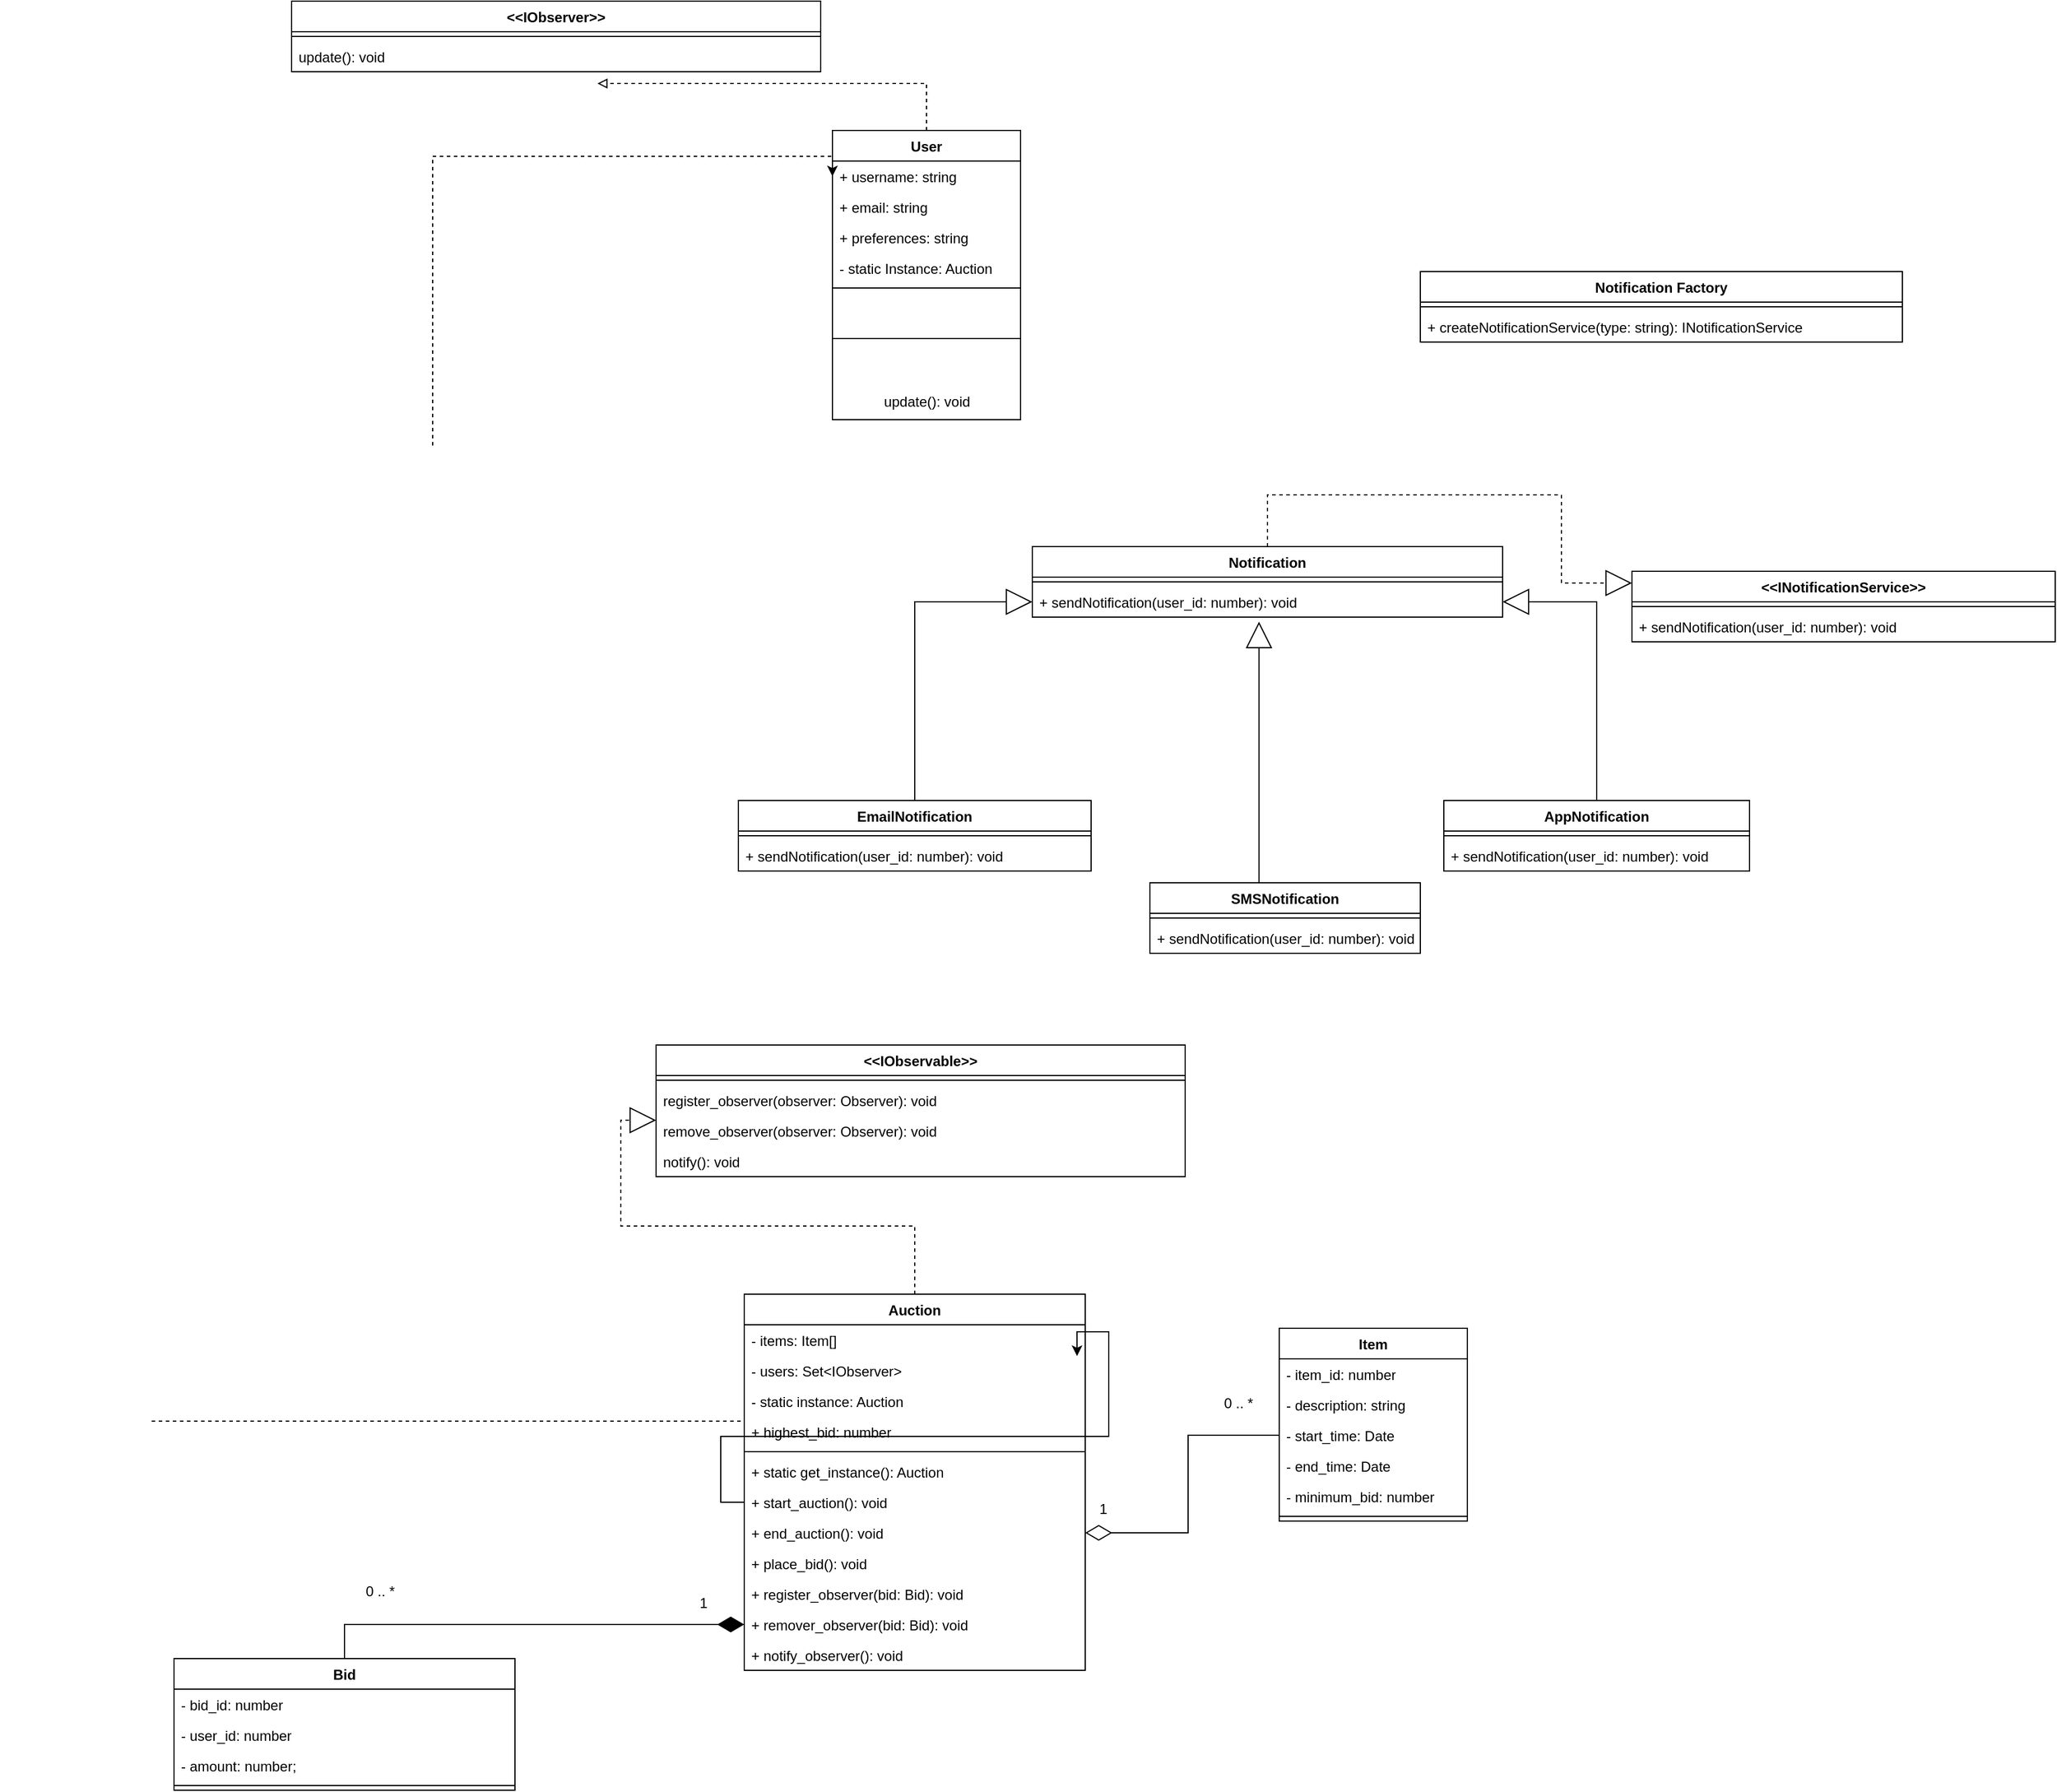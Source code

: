 <mxfile version="23.1.2" type="github">
  <diagram name="Page-1" id="gt_q2PfzXIjMTqQIPUcv">
    <mxGraphModel dx="5530" dy="1560" grid="1" gridSize="10" guides="1" tooltips="1" connect="1" arrows="1" fold="1" page="1" pageScale="1" pageWidth="827" pageHeight="1169" math="0" shadow="0">
      <root>
        <mxCell id="0" />
        <mxCell id="1" parent="0" />
        <mxCell id="C1xUU4MOiu5PvchTmcS9-1" value="User" style="swimlane;fontStyle=1;align=center;verticalAlign=top;childLayout=stackLayout;horizontal=1;startSize=26;horizontalStack=0;resizeParent=1;resizeParentMax=0;resizeLast=0;collapsible=1;marginBottom=0;whiteSpace=wrap;html=1;" parent="1" vertex="1">
          <mxGeometry x="190" y="150" width="160" height="246" as="geometry" />
        </mxCell>
        <mxCell id="C1xUU4MOiu5PvchTmcS9-2" value="+ username: string" style="text;strokeColor=none;fillColor=none;align=left;verticalAlign=top;spacingLeft=4;spacingRight=4;overflow=hidden;rotatable=0;points=[[0,0.5],[1,0.5]];portConstraint=eastwest;whiteSpace=wrap;html=1;" parent="C1xUU4MOiu5PvchTmcS9-1" vertex="1">
          <mxGeometry y="26" width="160" height="26" as="geometry" />
        </mxCell>
        <mxCell id="C1xUU4MOiu5PvchTmcS9-5" value="+ email: string" style="text;strokeColor=none;fillColor=none;align=left;verticalAlign=top;spacingLeft=4;spacingRight=4;overflow=hidden;rotatable=0;points=[[0,0.5],[1,0.5]];portConstraint=eastwest;whiteSpace=wrap;html=1;" parent="C1xUU4MOiu5PvchTmcS9-1" vertex="1">
          <mxGeometry y="52" width="160" height="26" as="geometry" />
        </mxCell>
        <mxCell id="C1xUU4MOiu5PvchTmcS9-6" value="+ preferences: string" style="text;strokeColor=none;fillColor=none;align=left;verticalAlign=top;spacingLeft=4;spacingRight=4;overflow=hidden;rotatable=0;points=[[0,0.5],[1,0.5]];portConstraint=eastwest;whiteSpace=wrap;html=1;" parent="C1xUU4MOiu5PvchTmcS9-1" vertex="1">
          <mxGeometry y="78" width="160" height="26" as="geometry" />
        </mxCell>
        <mxCell id="ss-sfOsqHx9acTiWQtt6-10" value="- static Instance: Auction" style="text;strokeColor=none;fillColor=none;align=left;verticalAlign=top;spacingLeft=4;spacingRight=4;overflow=hidden;rotatable=0;points=[[0,0.5],[1,0.5]];portConstraint=eastwest;whiteSpace=wrap;html=1;" vertex="1" parent="C1xUU4MOiu5PvchTmcS9-1">
          <mxGeometry y="104" width="160" height="26" as="geometry" />
        </mxCell>
        <mxCell id="C1xUU4MOiu5PvchTmcS9-3" value="" style="line;strokeWidth=1;fillColor=none;align=left;verticalAlign=middle;spacingTop=-1;spacingLeft=3;spacingRight=3;rotatable=0;labelPosition=right;points=[];portConstraint=eastwest;strokeColor=inherit;" parent="C1xUU4MOiu5PvchTmcS9-1" vertex="1">
          <mxGeometry y="130" width="160" height="8" as="geometry" />
        </mxCell>
        <mxCell id="ss-sfOsqHx9acTiWQtt6-8" style="line;strokeWidth=1;fillColor=none;align=left;verticalAlign=middle;spacingTop=-1;spacingLeft=3;spacingRight=3;rotatable=0;labelPosition=right;points=[];portConstraint=eastwest;strokeColor=inherit;" vertex="1" parent="C1xUU4MOiu5PvchTmcS9-1">
          <mxGeometry y="138" width="160" height="78" as="geometry" />
        </mxCell>
        <mxCell id="ss-sfOsqHx9acTiWQtt6-9" value="update(): void" style="text;html=1;align=center;verticalAlign=middle;resizable=0;points=[];autosize=1;strokeColor=none;fillColor=none;" vertex="1" parent="C1xUU4MOiu5PvchTmcS9-1">
          <mxGeometry y="216" width="160" height="30" as="geometry" />
        </mxCell>
        <mxCell id="C1xUU4MOiu5PvchTmcS9-13" value="Item" style="swimlane;fontStyle=1;align=center;verticalAlign=top;childLayout=stackLayout;horizontal=1;startSize=26;horizontalStack=0;resizeParent=1;resizeParentMax=0;resizeLast=0;collapsible=1;marginBottom=0;whiteSpace=wrap;html=1;" parent="1" vertex="1">
          <mxGeometry x="570" y="1169" width="160" height="164" as="geometry" />
        </mxCell>
        <mxCell id="C1xUU4MOiu5PvchTmcS9-14" value="- item_id: number" style="text;strokeColor=none;fillColor=none;align=left;verticalAlign=top;spacingLeft=4;spacingRight=4;overflow=hidden;rotatable=0;points=[[0,0.5],[1,0.5]];portConstraint=eastwest;whiteSpace=wrap;html=1;" parent="C1xUU4MOiu5PvchTmcS9-13" vertex="1">
          <mxGeometry y="26" width="160" height="26" as="geometry" />
        </mxCell>
        <mxCell id="C1xUU4MOiu5PvchTmcS9-17" value="- description: string" style="text;strokeColor=none;fillColor=none;align=left;verticalAlign=top;spacingLeft=4;spacingRight=4;overflow=hidden;rotatable=0;points=[[0,0.5],[1,0.5]];portConstraint=eastwest;whiteSpace=wrap;html=1;" parent="C1xUU4MOiu5PvchTmcS9-13" vertex="1">
          <mxGeometry y="52" width="160" height="26" as="geometry" />
        </mxCell>
        <mxCell id="C1xUU4MOiu5PvchTmcS9-18" value="- start_time: Date" style="text;strokeColor=none;fillColor=none;align=left;verticalAlign=top;spacingLeft=4;spacingRight=4;overflow=hidden;rotatable=0;points=[[0,0.5],[1,0.5]];portConstraint=eastwest;whiteSpace=wrap;html=1;" parent="C1xUU4MOiu5PvchTmcS9-13" vertex="1">
          <mxGeometry y="78" width="160" height="26" as="geometry" />
        </mxCell>
        <mxCell id="C1xUU4MOiu5PvchTmcS9-19" value="- end_time: Date" style="text;strokeColor=none;fillColor=none;align=left;verticalAlign=top;spacingLeft=4;spacingRight=4;overflow=hidden;rotatable=0;points=[[0,0.5],[1,0.5]];portConstraint=eastwest;whiteSpace=wrap;html=1;" parent="C1xUU4MOiu5PvchTmcS9-13" vertex="1">
          <mxGeometry y="104" width="160" height="26" as="geometry" />
        </mxCell>
        <mxCell id="C1xUU4MOiu5PvchTmcS9-20" value="- minimum_bid: number" style="text;strokeColor=none;fillColor=none;align=left;verticalAlign=top;spacingLeft=4;spacingRight=4;overflow=hidden;rotatable=0;points=[[0,0.5],[1,0.5]];portConstraint=eastwest;whiteSpace=wrap;html=1;" parent="C1xUU4MOiu5PvchTmcS9-13" vertex="1">
          <mxGeometry y="130" width="160" height="26" as="geometry" />
        </mxCell>
        <mxCell id="C1xUU4MOiu5PvchTmcS9-15" value="" style="line;strokeWidth=1;fillColor=none;align=left;verticalAlign=middle;spacingTop=-1;spacingLeft=3;spacingRight=3;rotatable=0;labelPosition=right;points=[];portConstraint=eastwest;strokeColor=inherit;" parent="C1xUU4MOiu5PvchTmcS9-13" vertex="1">
          <mxGeometry y="156" width="160" height="8" as="geometry" />
        </mxCell>
        <mxCell id="C1xUU4MOiu5PvchTmcS9-21" value="Notification Factory" style="swimlane;fontStyle=1;align=center;verticalAlign=top;childLayout=stackLayout;horizontal=1;startSize=26;horizontalStack=0;resizeParent=1;resizeParentMax=0;resizeLast=0;collapsible=1;marginBottom=0;whiteSpace=wrap;html=1;" parent="1" vertex="1">
          <mxGeometry x="690" y="270" width="410" height="60" as="geometry" />
        </mxCell>
        <mxCell id="C1xUU4MOiu5PvchTmcS9-23" value="" style="line;strokeWidth=1;fillColor=none;align=left;verticalAlign=middle;spacingTop=-1;spacingLeft=3;spacingRight=3;rotatable=0;labelPosition=right;points=[];portConstraint=eastwest;strokeColor=inherit;" parent="C1xUU4MOiu5PvchTmcS9-21" vertex="1">
          <mxGeometry y="26" width="410" height="8" as="geometry" />
        </mxCell>
        <mxCell id="C1xUU4MOiu5PvchTmcS9-24" value="+ createNotificationService(type: string): INotificationService" style="text;strokeColor=none;fillColor=none;align=left;verticalAlign=top;spacingLeft=4;spacingRight=4;overflow=hidden;rotatable=0;points=[[0,0.5],[1,0.5]];portConstraint=eastwest;whiteSpace=wrap;html=1;" parent="C1xUU4MOiu5PvchTmcS9-21" vertex="1">
          <mxGeometry y="34" width="410" height="26" as="geometry" />
        </mxCell>
        <mxCell id="C1xUU4MOiu5PvchTmcS9-30" value="&amp;lt;&amp;lt;INotificationService&amp;gt;&amp;gt;" style="swimlane;fontStyle=1;align=center;verticalAlign=top;childLayout=stackLayout;horizontal=1;startSize=26;horizontalStack=0;resizeParent=1;resizeParentMax=0;resizeLast=0;collapsible=1;marginBottom=0;whiteSpace=wrap;html=1;" parent="1" vertex="1">
          <mxGeometry x="870" y="525" width="360" height="60" as="geometry" />
        </mxCell>
        <mxCell id="C1xUU4MOiu5PvchTmcS9-32" value="" style="line;strokeWidth=1;fillColor=none;align=left;verticalAlign=middle;spacingTop=-1;spacingLeft=3;spacingRight=3;rotatable=0;labelPosition=right;points=[];portConstraint=eastwest;strokeColor=inherit;" parent="C1xUU4MOiu5PvchTmcS9-30" vertex="1">
          <mxGeometry y="26" width="360" height="8" as="geometry" />
        </mxCell>
        <mxCell id="C1xUU4MOiu5PvchTmcS9-33" value="+ sendNotification(user_id: number): void" style="text;strokeColor=none;fillColor=none;align=left;verticalAlign=top;spacingLeft=4;spacingRight=4;overflow=hidden;rotatable=0;points=[[0,0.5],[1,0.5]];portConstraint=eastwest;whiteSpace=wrap;html=1;" parent="C1xUU4MOiu5PvchTmcS9-30" vertex="1">
          <mxGeometry y="34" width="360" height="26" as="geometry" />
        </mxCell>
        <mxCell id="C1xUU4MOiu5PvchTmcS9-53" style="edgeStyle=orthogonalEdgeStyle;rounded=0;orthogonalLoop=1;jettySize=auto;html=1;endArrow=block;endFill=0;endSize=20;" parent="1" source="C1xUU4MOiu5PvchTmcS9-34" target="C1xUU4MOiu5PvchTmcS9-50" edge="1">
          <mxGeometry relative="1" as="geometry" />
        </mxCell>
        <mxCell id="C1xUU4MOiu5PvchTmcS9-34" value="EmailNotification" style="swimlane;fontStyle=1;align=center;verticalAlign=top;childLayout=stackLayout;horizontal=1;startSize=26;horizontalStack=0;resizeParent=1;resizeParentMax=0;resizeLast=0;collapsible=1;marginBottom=0;whiteSpace=wrap;html=1;" parent="1" vertex="1">
          <mxGeometry x="110" y="720" width="300" height="60" as="geometry" />
        </mxCell>
        <mxCell id="C1xUU4MOiu5PvchTmcS9-36" value="" style="line;strokeWidth=1;fillColor=none;align=left;verticalAlign=middle;spacingTop=-1;spacingLeft=3;spacingRight=3;rotatable=0;labelPosition=right;points=[];portConstraint=eastwest;strokeColor=inherit;" parent="C1xUU4MOiu5PvchTmcS9-34" vertex="1">
          <mxGeometry y="26" width="300" height="8" as="geometry" />
        </mxCell>
        <mxCell id="C1xUU4MOiu5PvchTmcS9-37" value="+ sendNotification(user_id: number): void" style="text;strokeColor=none;fillColor=none;align=left;verticalAlign=top;spacingLeft=4;spacingRight=4;overflow=hidden;rotatable=0;points=[[0,0.5],[1,0.5]];portConstraint=eastwest;whiteSpace=wrap;html=1;" parent="C1xUU4MOiu5PvchTmcS9-34" vertex="1">
          <mxGeometry y="34" width="300" height="26" as="geometry" />
        </mxCell>
        <mxCell id="C1xUU4MOiu5PvchTmcS9-38" value="SMSNotification" style="swimlane;fontStyle=1;align=center;verticalAlign=top;childLayout=stackLayout;horizontal=1;startSize=26;horizontalStack=0;resizeParent=1;resizeParentMax=0;resizeLast=0;collapsible=1;marginBottom=0;whiteSpace=wrap;html=1;" parent="1" vertex="1">
          <mxGeometry x="460" y="790" width="230" height="60" as="geometry" />
        </mxCell>
        <mxCell id="C1xUU4MOiu5PvchTmcS9-40" value="" style="line;strokeWidth=1;fillColor=none;align=left;verticalAlign=middle;spacingTop=-1;spacingLeft=3;spacingRight=3;rotatable=0;labelPosition=right;points=[];portConstraint=eastwest;strokeColor=inherit;" parent="C1xUU4MOiu5PvchTmcS9-38" vertex="1">
          <mxGeometry y="26" width="230" height="8" as="geometry" />
        </mxCell>
        <mxCell id="C1xUU4MOiu5PvchTmcS9-41" value="+ sendNotification(user_id: number): void" style="text;strokeColor=none;fillColor=none;align=left;verticalAlign=top;spacingLeft=4;spacingRight=4;overflow=hidden;rotatable=0;points=[[0,0.5],[1,0.5]];portConstraint=eastwest;whiteSpace=wrap;html=1;" parent="C1xUU4MOiu5PvchTmcS9-38" vertex="1">
          <mxGeometry y="34" width="230" height="26" as="geometry" />
        </mxCell>
        <mxCell id="C1xUU4MOiu5PvchTmcS9-55" style="edgeStyle=orthogonalEdgeStyle;rounded=0;orthogonalLoop=1;jettySize=auto;html=1;endSize=20;endArrow=block;endFill=0;" parent="1" source="C1xUU4MOiu5PvchTmcS9-42" target="C1xUU4MOiu5PvchTmcS9-50" edge="1">
          <mxGeometry relative="1" as="geometry" />
        </mxCell>
        <mxCell id="C1xUU4MOiu5PvchTmcS9-42" value="AppNotification" style="swimlane;fontStyle=1;align=center;verticalAlign=top;childLayout=stackLayout;horizontal=1;startSize=26;horizontalStack=0;resizeParent=1;resizeParentMax=0;resizeLast=0;collapsible=1;marginBottom=0;whiteSpace=wrap;html=1;" parent="1" vertex="1">
          <mxGeometry x="710" y="720" width="260" height="60" as="geometry" />
        </mxCell>
        <mxCell id="C1xUU4MOiu5PvchTmcS9-44" value="" style="line;strokeWidth=1;fillColor=none;align=left;verticalAlign=middle;spacingTop=-1;spacingLeft=3;spacingRight=3;rotatable=0;labelPosition=right;points=[];portConstraint=eastwest;strokeColor=inherit;" parent="C1xUU4MOiu5PvchTmcS9-42" vertex="1">
          <mxGeometry y="26" width="260" height="8" as="geometry" />
        </mxCell>
        <mxCell id="C1xUU4MOiu5PvchTmcS9-45" value="+ sendNotification(user_id: number): void" style="text;strokeColor=none;fillColor=none;align=left;verticalAlign=top;spacingLeft=4;spacingRight=4;overflow=hidden;rotatable=0;points=[[0,0.5],[1,0.5]];portConstraint=eastwest;whiteSpace=wrap;html=1;" parent="C1xUU4MOiu5PvchTmcS9-42" vertex="1">
          <mxGeometry y="34" width="260" height="26" as="geometry" />
        </mxCell>
        <mxCell id="C1xUU4MOiu5PvchTmcS9-52" style="edgeStyle=orthogonalEdgeStyle;rounded=0;orthogonalLoop=1;jettySize=auto;html=1;entryX=0;entryY=0.5;entryDx=0;entryDy=0;dashed=1;endArrow=block;endFill=0;endSize=20;exitX=0.5;exitY=0;exitDx=0;exitDy=0;" parent="1" source="C1xUU4MOiu5PvchTmcS9-47" edge="1">
          <mxGeometry relative="1" as="geometry">
            <mxPoint x="560" y="484" as="sourcePoint" />
            <mxPoint x="870" y="535" as="targetPoint" />
            <Array as="points">
              <mxPoint x="560" y="460" />
              <mxPoint x="810" y="460" />
              <mxPoint x="810" y="535" />
            </Array>
          </mxGeometry>
        </mxCell>
        <mxCell id="C1xUU4MOiu5PvchTmcS9-47" value="Notification" style="swimlane;fontStyle=1;align=center;verticalAlign=top;childLayout=stackLayout;horizontal=1;startSize=26;horizontalStack=0;resizeParent=1;resizeParentMax=0;resizeLast=0;collapsible=1;marginBottom=0;whiteSpace=wrap;html=1;" parent="1" vertex="1">
          <mxGeometry x="360" y="504" width="400" height="60" as="geometry" />
        </mxCell>
        <mxCell id="C1xUU4MOiu5PvchTmcS9-49" value="" style="line;strokeWidth=1;fillColor=none;align=left;verticalAlign=middle;spacingTop=-1;spacingLeft=3;spacingRight=3;rotatable=0;labelPosition=right;points=[];portConstraint=eastwest;strokeColor=inherit;" parent="C1xUU4MOiu5PvchTmcS9-47" vertex="1">
          <mxGeometry y="26" width="400" height="8" as="geometry" />
        </mxCell>
        <mxCell id="C1xUU4MOiu5PvchTmcS9-50" value="+ sendNotification(user_id: number): void" style="text;strokeColor=none;fillColor=none;align=left;verticalAlign=top;spacingLeft=4;spacingRight=4;overflow=hidden;rotatable=0;points=[[0,0.5],[1,0.5]];portConstraint=eastwest;whiteSpace=wrap;html=1;" parent="C1xUU4MOiu5PvchTmcS9-47" vertex="1">
          <mxGeometry y="34" width="400" height="26" as="geometry" />
        </mxCell>
        <mxCell id="C1xUU4MOiu5PvchTmcS9-54" style="edgeStyle=orthogonalEdgeStyle;rounded=0;orthogonalLoop=1;jettySize=auto;html=1;entryX=0.482;entryY=1.149;entryDx=0;entryDy=0;entryPerimeter=0;endArrow=block;endFill=0;endSize=20;" parent="1" source="C1xUU4MOiu5PvchTmcS9-38" target="C1xUU4MOiu5PvchTmcS9-50" edge="1">
          <mxGeometry relative="1" as="geometry">
            <Array as="points">
              <mxPoint x="568" y="800" />
              <mxPoint x="568" y="800" />
            </Array>
          </mxGeometry>
        </mxCell>
        <mxCell id="C1xUU4MOiu5PvchTmcS9-56" value="Auction" style="swimlane;fontStyle=1;align=center;verticalAlign=top;childLayout=stackLayout;horizontal=1;startSize=26;horizontalStack=0;resizeParent=1;resizeParentMax=0;resizeLast=0;collapsible=1;marginBottom=0;whiteSpace=wrap;html=1;" parent="1" vertex="1">
          <mxGeometry x="115" y="1140" width="290" height="320" as="geometry" />
        </mxCell>
        <mxCell id="C1xUU4MOiu5PvchTmcS9-57" value="- items: Item[]" style="text;strokeColor=none;fillColor=none;align=left;verticalAlign=top;spacingLeft=4;spacingRight=4;overflow=hidden;rotatable=0;points=[[0,0.5],[1,0.5]];portConstraint=eastwest;whiteSpace=wrap;html=1;" parent="C1xUU4MOiu5PvchTmcS9-56" vertex="1">
          <mxGeometry y="26" width="290" height="26" as="geometry" />
        </mxCell>
        <mxCell id="C1xUU4MOiu5PvchTmcS9-60" value="- users: Set&amp;lt;IObserver&amp;gt;" style="text;strokeColor=none;fillColor=none;align=left;verticalAlign=top;spacingLeft=4;spacingRight=4;overflow=hidden;rotatable=0;points=[[0,0.5],[1,0.5]];portConstraint=eastwest;whiteSpace=wrap;html=1;" parent="C1xUU4MOiu5PvchTmcS9-56" vertex="1">
          <mxGeometry y="52" width="290" height="26" as="geometry" />
        </mxCell>
        <mxCell id="ss-sfOsqHx9acTiWQtt6-2" value="- static instance: Auction" style="text;strokeColor=none;fillColor=none;align=left;verticalAlign=top;spacingLeft=4;spacingRight=4;overflow=hidden;rotatable=0;points=[[0,0.5],[1,0.5]];portConstraint=eastwest;whiteSpace=wrap;html=1;" vertex="1" parent="C1xUU4MOiu5PvchTmcS9-56">
          <mxGeometry y="78" width="290" height="26" as="geometry" />
        </mxCell>
        <mxCell id="ss-sfOsqHx9acTiWQtt6-1" value="+ highest_bid: number" style="text;strokeColor=none;fillColor=none;align=left;verticalAlign=top;spacingLeft=4;spacingRight=4;overflow=hidden;rotatable=0;points=[[0,0.5],[1,0.5]];portConstraint=eastwest;whiteSpace=wrap;html=1;" vertex="1" parent="C1xUU4MOiu5PvchTmcS9-56">
          <mxGeometry y="104" width="290" height="26" as="geometry" />
        </mxCell>
        <mxCell id="C1xUU4MOiu5PvchTmcS9-58" value="" style="line;strokeWidth=1;fillColor=none;align=left;verticalAlign=middle;spacingTop=-1;spacingLeft=3;spacingRight=3;rotatable=0;labelPosition=right;points=[];portConstraint=eastwest;strokeColor=inherit;" parent="C1xUU4MOiu5PvchTmcS9-56" vertex="1">
          <mxGeometry y="130" width="290" height="8" as="geometry" />
        </mxCell>
        <mxCell id="ss-sfOsqHx9acTiWQtt6-4" value="+ static get_instance(): Auction" style="text;strokeColor=none;fillColor=none;align=left;verticalAlign=top;spacingLeft=4;spacingRight=4;overflow=hidden;rotatable=0;points=[[0,0.5],[1,0.5]];portConstraint=eastwest;whiteSpace=wrap;html=1;" vertex="1" parent="C1xUU4MOiu5PvchTmcS9-56">
          <mxGeometry y="138" width="290" height="26" as="geometry" />
        </mxCell>
        <mxCell id="C1xUU4MOiu5PvchTmcS9-59" value="+ start_auction(): void" style="text;strokeColor=none;fillColor=none;align=left;verticalAlign=top;spacingLeft=4;spacingRight=4;overflow=hidden;rotatable=0;points=[[0,0.5],[1,0.5]];portConstraint=eastwest;whiteSpace=wrap;html=1;" parent="C1xUU4MOiu5PvchTmcS9-56" vertex="1">
          <mxGeometry y="164" width="290" height="26" as="geometry" />
        </mxCell>
        <mxCell id="C1xUU4MOiu5PvchTmcS9-61" value="+ end_auction(): void" style="text;strokeColor=none;fillColor=none;align=left;verticalAlign=top;spacingLeft=4;spacingRight=4;overflow=hidden;rotatable=0;points=[[0,0.5],[1,0.5]];portConstraint=eastwest;whiteSpace=wrap;html=1;" parent="C1xUU4MOiu5PvchTmcS9-56" vertex="1">
          <mxGeometry y="190" width="290" height="26" as="geometry" />
        </mxCell>
        <mxCell id="ss-sfOsqHx9acTiWQtt6-5" value="+ place_bid(): void" style="text;strokeColor=none;fillColor=none;align=left;verticalAlign=top;spacingLeft=4;spacingRight=4;overflow=hidden;rotatable=0;points=[[0,0.5],[1,0.5]];portConstraint=eastwest;whiteSpace=wrap;html=1;" vertex="1" parent="C1xUU4MOiu5PvchTmcS9-56">
          <mxGeometry y="216" width="290" height="26" as="geometry" />
        </mxCell>
        <mxCell id="C1xUU4MOiu5PvchTmcS9-64" value="+ register_observer(bid: Bid): void" style="text;strokeColor=none;fillColor=none;align=left;verticalAlign=top;spacingLeft=4;spacingRight=4;overflow=hidden;rotatable=0;points=[[0,0.5],[1,0.5]];portConstraint=eastwest;whiteSpace=wrap;html=1;" parent="C1xUU4MOiu5PvchTmcS9-56" vertex="1">
          <mxGeometry y="242" width="290" height="26" as="geometry" />
        </mxCell>
        <mxCell id="C1xUU4MOiu5PvchTmcS9-80" value="+ remover_observer(bid: Bid): void" style="text;strokeColor=none;fillColor=none;align=left;verticalAlign=top;spacingLeft=4;spacingRight=4;overflow=hidden;rotatable=0;points=[[0,0.5],[1,0.5]];portConstraint=eastwest;whiteSpace=wrap;html=1;" parent="C1xUU4MOiu5PvchTmcS9-56" vertex="1">
          <mxGeometry y="268" width="290" height="26" as="geometry" />
        </mxCell>
        <mxCell id="C1xUU4MOiu5PvchTmcS9-73" value="+ notify_observer(): void" style="text;strokeColor=none;fillColor=none;align=left;verticalAlign=top;spacingLeft=4;spacingRight=4;overflow=hidden;rotatable=0;points=[[0,0.5],[1,0.5]];portConstraint=eastwest;whiteSpace=wrap;html=1;" parent="C1xUU4MOiu5PvchTmcS9-56" vertex="1">
          <mxGeometry y="294" width="290" height="26" as="geometry" />
        </mxCell>
        <mxCell id="ss-sfOsqHx9acTiWQtt6-3" style="edgeStyle=orthogonalEdgeStyle;rounded=0;orthogonalLoop=1;jettySize=auto;html=1;entryX=0.976;entryY=0.024;entryDx=0;entryDy=0;entryPerimeter=0;" edge="1" parent="C1xUU4MOiu5PvchTmcS9-56" source="C1xUU4MOiu5PvchTmcS9-59" target="C1xUU4MOiu5PvchTmcS9-60">
          <mxGeometry relative="1" as="geometry" />
        </mxCell>
        <mxCell id="ss-sfOsqHx9acTiWQtt6-15" style="edgeStyle=orthogonalEdgeStyle;rounded=0;orthogonalLoop=1;jettySize=auto;html=1;endArrow=diamondThin;endFill=1;endSize=20;" edge="1" parent="1" source="C1xUU4MOiu5PvchTmcS9-65" target="C1xUU4MOiu5PvchTmcS9-80">
          <mxGeometry relative="1" as="geometry" />
        </mxCell>
        <mxCell id="C1xUU4MOiu5PvchTmcS9-65" value="Bid" style="swimlane;fontStyle=1;align=center;verticalAlign=top;childLayout=stackLayout;horizontal=1;startSize=26;horizontalStack=0;resizeParent=1;resizeParentMax=0;resizeLast=0;collapsible=1;marginBottom=0;whiteSpace=wrap;html=1;" parent="1" vertex="1">
          <mxGeometry x="-370" y="1450" width="290" height="112" as="geometry" />
        </mxCell>
        <mxCell id="C1xUU4MOiu5PvchTmcS9-66" value="- bid_id: number" style="text;strokeColor=none;fillColor=none;align=left;verticalAlign=top;spacingLeft=4;spacingRight=4;overflow=hidden;rotatable=0;points=[[0,0.5],[1,0.5]];portConstraint=eastwest;whiteSpace=wrap;html=1;" parent="C1xUU4MOiu5PvchTmcS9-65" vertex="1">
          <mxGeometry y="26" width="290" height="26" as="geometry" />
        </mxCell>
        <mxCell id="C1xUU4MOiu5PvchTmcS9-67" value="- user_id: number" style="text;strokeColor=none;fillColor=none;align=left;verticalAlign=top;spacingLeft=4;spacingRight=4;overflow=hidden;rotatable=0;points=[[0,0.5],[1,0.5]];portConstraint=eastwest;whiteSpace=wrap;html=1;" parent="C1xUU4MOiu5PvchTmcS9-65" vertex="1">
          <mxGeometry y="52" width="290" height="26" as="geometry" />
        </mxCell>
        <mxCell id="C1xUU4MOiu5PvchTmcS9-72" value="- amount: number;" style="text;strokeColor=none;fillColor=none;align=left;verticalAlign=top;spacingLeft=4;spacingRight=4;overflow=hidden;rotatable=0;points=[[0,0.5],[1,0.5]];portConstraint=eastwest;whiteSpace=wrap;html=1;" parent="C1xUU4MOiu5PvchTmcS9-65" vertex="1">
          <mxGeometry y="78" width="290" height="26" as="geometry" />
        </mxCell>
        <mxCell id="C1xUU4MOiu5PvchTmcS9-68" value="" style="line;strokeWidth=1;fillColor=none;align=left;verticalAlign=middle;spacingTop=-1;spacingLeft=3;spacingRight=3;rotatable=0;labelPosition=right;points=[];portConstraint=eastwest;strokeColor=inherit;" parent="C1xUU4MOiu5PvchTmcS9-65" vertex="1">
          <mxGeometry y="104" width="290" height="8" as="geometry" />
        </mxCell>
        <mxCell id="C1xUU4MOiu5PvchTmcS9-74" value="&amp;lt;&amp;lt;IObservable&amp;gt;&amp;gt;" style="swimlane;fontStyle=1;align=center;verticalAlign=top;childLayout=stackLayout;horizontal=1;startSize=26;horizontalStack=0;resizeParent=1;resizeParentMax=0;resizeLast=0;collapsible=1;marginBottom=0;whiteSpace=wrap;html=1;" parent="1" vertex="1">
          <mxGeometry x="40" y="928" width="450" height="112" as="geometry" />
        </mxCell>
        <mxCell id="C1xUU4MOiu5PvchTmcS9-76" value="" style="line;strokeWidth=1;fillColor=none;align=left;verticalAlign=middle;spacingTop=-1;spacingLeft=3;spacingRight=3;rotatable=0;labelPosition=right;points=[];portConstraint=eastwest;strokeColor=inherit;" parent="C1xUU4MOiu5PvchTmcS9-74" vertex="1">
          <mxGeometry y="26" width="450" height="8" as="geometry" />
        </mxCell>
        <mxCell id="C1xUU4MOiu5PvchTmcS9-77" value="register_observer(observer: Observer): void" style="text;strokeColor=none;fillColor=none;align=left;verticalAlign=top;spacingLeft=4;spacingRight=4;overflow=hidden;rotatable=0;points=[[0,0.5],[1,0.5]];portConstraint=eastwest;whiteSpace=wrap;html=1;" parent="C1xUU4MOiu5PvchTmcS9-74" vertex="1">
          <mxGeometry y="34" width="450" height="26" as="geometry" />
        </mxCell>
        <mxCell id="C1xUU4MOiu5PvchTmcS9-78" value="remove_observer(observer: Observer): void" style="text;strokeColor=none;fillColor=none;align=left;verticalAlign=top;spacingLeft=4;spacingRight=4;overflow=hidden;rotatable=0;points=[[0,0.5],[1,0.5]];portConstraint=eastwest;whiteSpace=wrap;html=1;" parent="C1xUU4MOiu5PvchTmcS9-74" vertex="1">
          <mxGeometry y="60" width="450" height="26" as="geometry" />
        </mxCell>
        <mxCell id="C1xUU4MOiu5PvchTmcS9-79" value="notify(): void" style="text;strokeColor=none;fillColor=none;align=left;verticalAlign=top;spacingLeft=4;spacingRight=4;overflow=hidden;rotatable=0;points=[[0,0.5],[1,0.5]];portConstraint=eastwest;whiteSpace=wrap;html=1;" parent="C1xUU4MOiu5PvchTmcS9-74" vertex="1">
          <mxGeometry y="86" width="450" height="26" as="geometry" />
        </mxCell>
        <mxCell id="C1xUU4MOiu5PvchTmcS9-82" value="&amp;lt;&amp;lt;IObserver&amp;gt;&amp;gt;" style="swimlane;fontStyle=1;align=center;verticalAlign=top;childLayout=stackLayout;horizontal=1;startSize=26;horizontalStack=0;resizeParent=1;resizeParentMax=0;resizeLast=0;collapsible=1;marginBottom=0;whiteSpace=wrap;html=1;" parent="1" vertex="1">
          <mxGeometry x="-270" y="40" width="450" height="60" as="geometry" />
        </mxCell>
        <mxCell id="C1xUU4MOiu5PvchTmcS9-83" value="" style="line;strokeWidth=1;fillColor=none;align=left;verticalAlign=middle;spacingTop=-1;spacingLeft=3;spacingRight=3;rotatable=0;labelPosition=right;points=[];portConstraint=eastwest;strokeColor=inherit;" parent="C1xUU4MOiu5PvchTmcS9-82" vertex="1">
          <mxGeometry y="26" width="450" height="8" as="geometry" />
        </mxCell>
        <mxCell id="C1xUU4MOiu5PvchTmcS9-84" value="update(): void" style="text;strokeColor=none;fillColor=none;align=left;verticalAlign=top;spacingLeft=4;spacingRight=4;overflow=hidden;rotatable=0;points=[[0,0.5],[1,0.5]];portConstraint=eastwest;whiteSpace=wrap;html=1;" parent="C1xUU4MOiu5PvchTmcS9-82" vertex="1">
          <mxGeometry y="34" width="450" height="26" as="geometry" />
        </mxCell>
        <mxCell id="ss-sfOsqHx9acTiWQtt6-6" style="edgeStyle=orthogonalEdgeStyle;rounded=0;orthogonalLoop=1;jettySize=auto;html=1;entryX=0;entryY=0.154;entryDx=0;entryDy=0;entryPerimeter=0;dashed=1;endArrow=block;endFill=0;endSize=20;" edge="1" parent="1" source="C1xUU4MOiu5PvchTmcS9-56" target="C1xUU4MOiu5PvchTmcS9-78">
          <mxGeometry relative="1" as="geometry" />
        </mxCell>
        <mxCell id="ss-sfOsqHx9acTiWQtt6-7" style="edgeStyle=orthogonalEdgeStyle;rounded=0;orthogonalLoop=1;jettySize=auto;html=1;entryX=0.578;entryY=1.385;entryDx=0;entryDy=0;entryPerimeter=0;dashed=1;endArrow=block;endFill=0;" edge="1" parent="1" source="C1xUU4MOiu5PvchTmcS9-1" target="C1xUU4MOiu5PvchTmcS9-84">
          <mxGeometry relative="1" as="geometry" />
        </mxCell>
        <mxCell id="ss-sfOsqHx9acTiWQtt6-11" style="edgeStyle=orthogonalEdgeStyle;rounded=0;orthogonalLoop=1;jettySize=auto;html=1;entryX=1;entryY=0.5;entryDx=0;entryDy=0;endArrow=diamondThin;endFill=0;endSize=20;" edge="1" parent="1" source="C1xUU4MOiu5PvchTmcS9-18" target="C1xUU4MOiu5PvchTmcS9-61">
          <mxGeometry relative="1" as="geometry" />
        </mxCell>
        <mxCell id="ss-sfOsqHx9acTiWQtt6-13" value="1" style="text;html=1;align=center;verticalAlign=middle;resizable=0;points=[];autosize=1;strokeColor=none;fillColor=none;" vertex="1" parent="1">
          <mxGeometry x="405" y="1308" width="30" height="30" as="geometry" />
        </mxCell>
        <mxCell id="ss-sfOsqHx9acTiWQtt6-14" value="0 .. *" style="text;html=1;align=center;verticalAlign=middle;resizable=0;points=[];autosize=1;strokeColor=none;fillColor=none;" vertex="1" parent="1">
          <mxGeometry x="510" y="1218" width="50" height="30" as="geometry" />
        </mxCell>
        <mxCell id="ss-sfOsqHx9acTiWQtt6-16" value="1" style="text;html=1;align=center;verticalAlign=middle;resizable=0;points=[];autosize=1;strokeColor=none;fillColor=none;" vertex="1" parent="1">
          <mxGeometry x="65" y="1388" width="30" height="30" as="geometry" />
        </mxCell>
        <mxCell id="ss-sfOsqHx9acTiWQtt6-17" value="0 .. *" style="text;html=1;align=center;verticalAlign=middle;resizable=0;points=[];autosize=1;strokeColor=none;fillColor=none;" vertex="1" parent="1">
          <mxGeometry x="-220" y="1378" width="50" height="30" as="geometry" />
        </mxCell>
        <mxCell id="ss-sfOsqHx9acTiWQtt6-18" style="edgeStyle=orthogonalEdgeStyle;rounded=0;orthogonalLoop=1;jettySize=auto;html=1;entryX=0;entryY=0.5;entryDx=0;entryDy=0;exitX=0;exitY=0.5;exitDx=0;exitDy=0;dashed=1;" edge="1" parent="1" source="ss-sfOsqHx9acTiWQtt6-1" target="C1xUU4MOiu5PvchTmcS9-2">
          <mxGeometry relative="1" as="geometry">
            <mxPoint x="-130" y="172" as="targetPoint" />
            <mxPoint x="-205" y="1248" as="sourcePoint" />
            <Array as="points">
              <mxPoint x="115" y="1248" />
              <mxPoint x="-510" y="1248" />
              <mxPoint x="-510" y="710" />
              <mxPoint x="-150" y="710" />
              <mxPoint x="-150" y="172" />
              <mxPoint x="190" y="172" />
            </Array>
          </mxGeometry>
        </mxCell>
      </root>
    </mxGraphModel>
  </diagram>
</mxfile>
